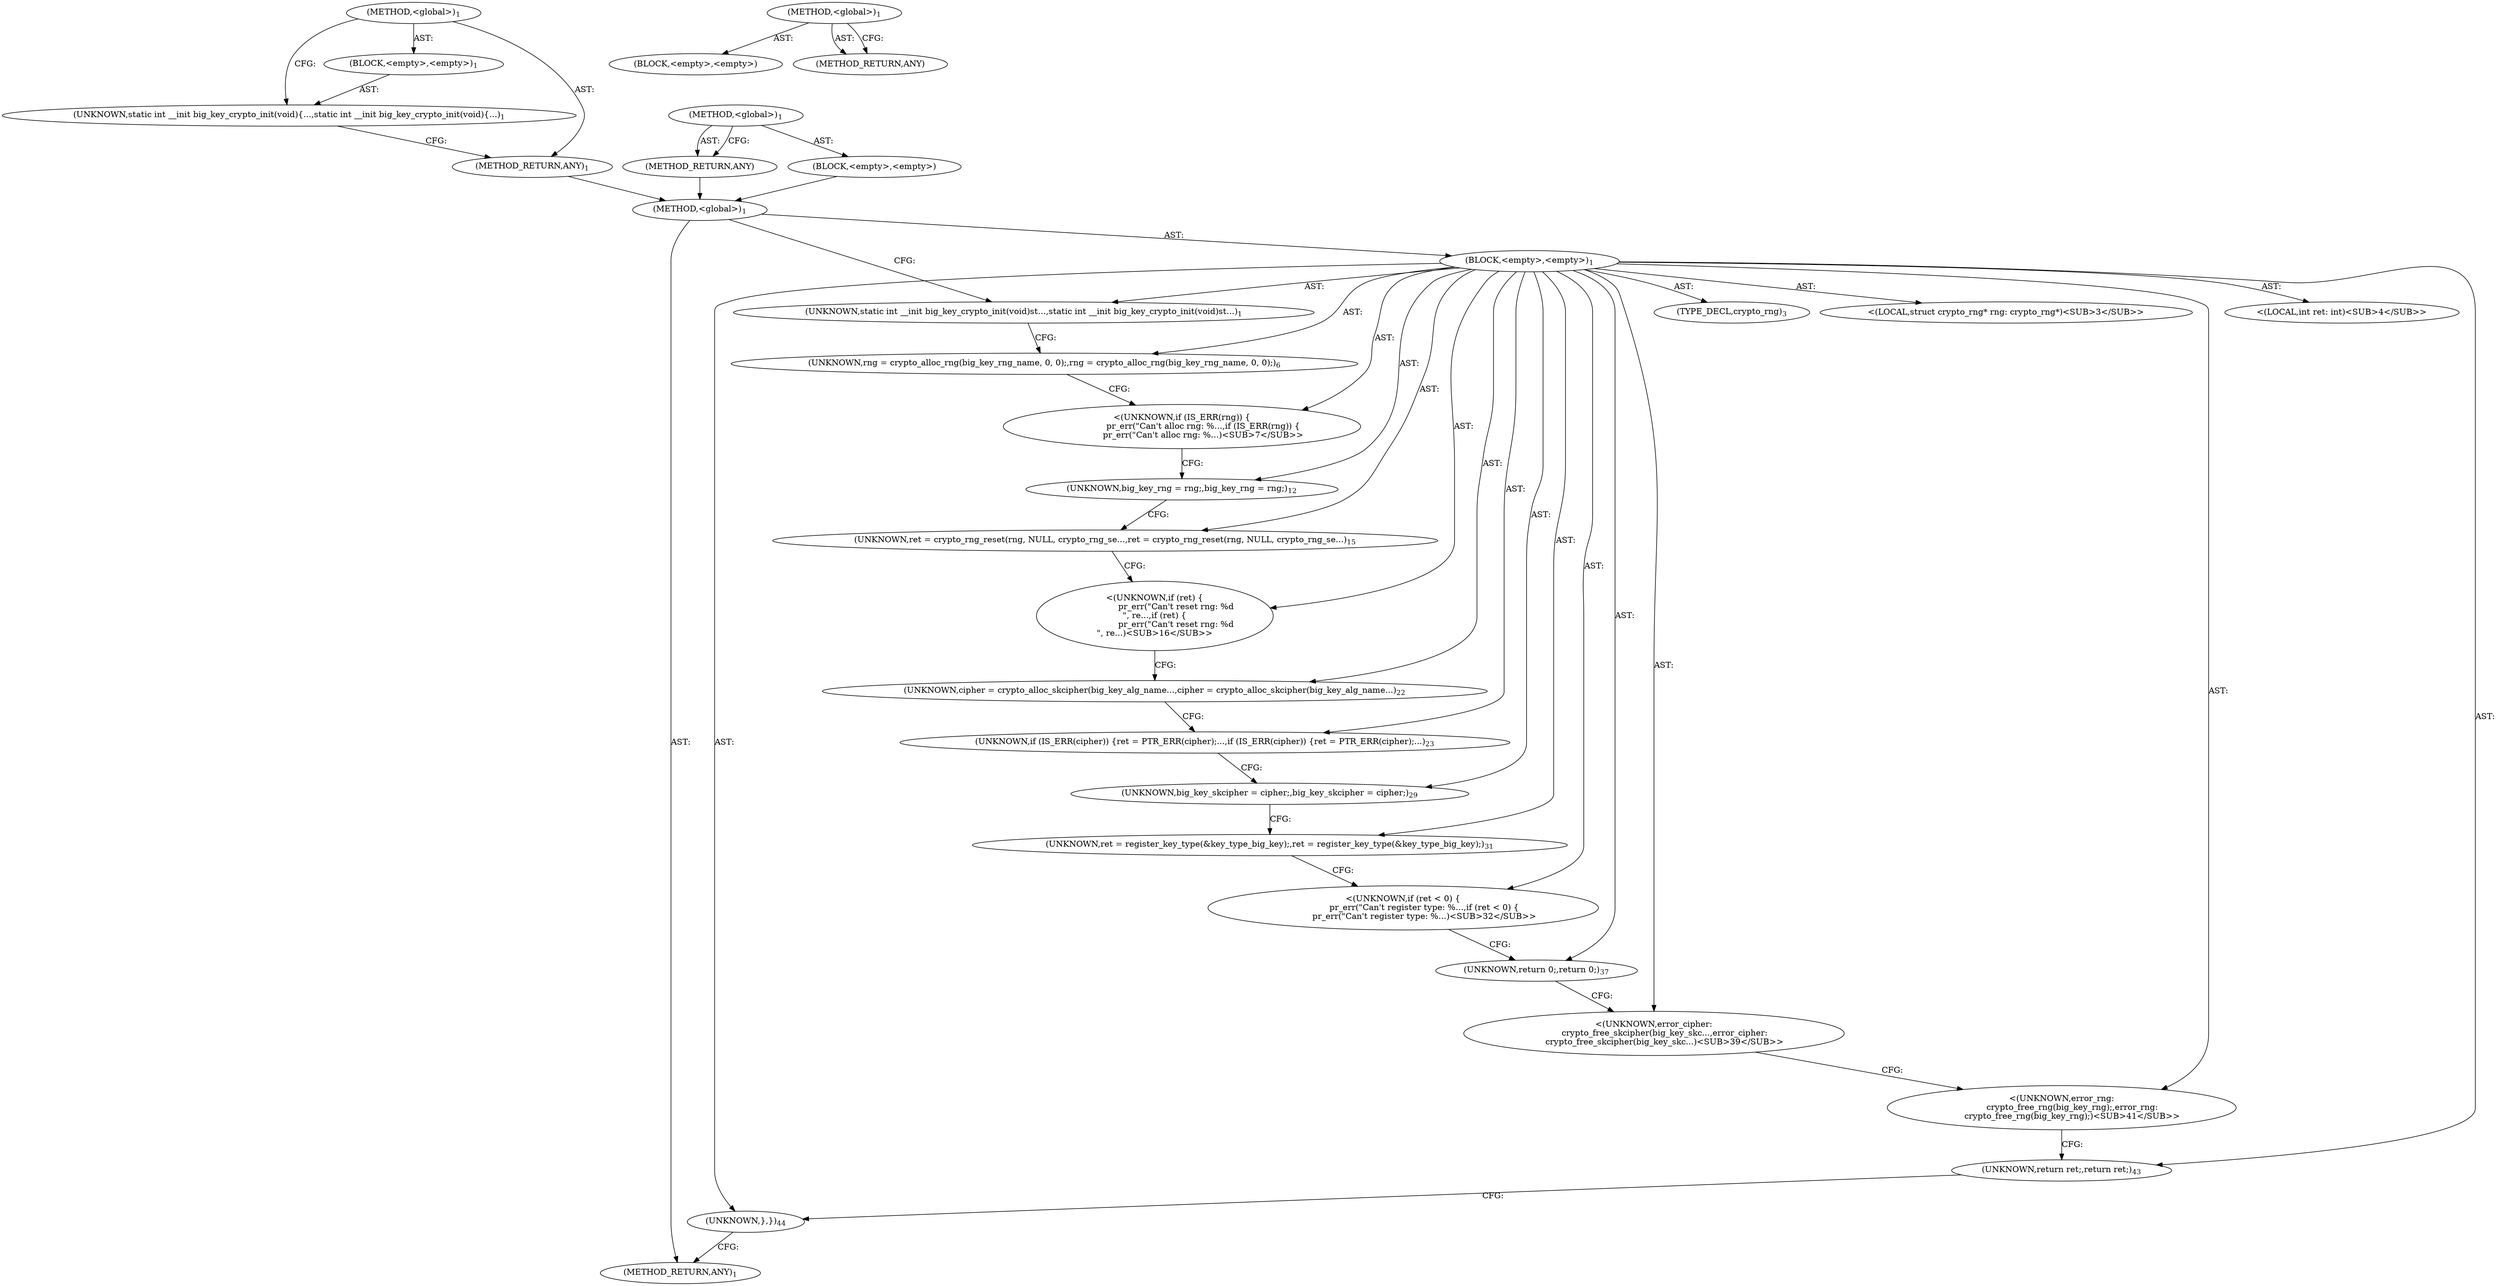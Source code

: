 digraph "&lt;global&gt;" {
vulnerable_6 [label=<(METHOD,&lt;global&gt;)<SUB>1</SUB>>];
vulnerable_7 [label=<(BLOCK,&lt;empty&gt;,&lt;empty&gt;)<SUB>1</SUB>>];
vulnerable_8 [label=<(UNKNOWN,static int __init big_key_crypto_init(void)
{
	...,static int __init big_key_crypto_init(void)
{
	...)<SUB>1</SUB>>];
vulnerable_9 [label=<(METHOD_RETURN,ANY)<SUB>1</SUB>>];
vulnerable_14 [label=<(METHOD,&lt;global&gt;)<SUB>1</SUB>>];
vulnerable_15 [label=<(BLOCK,&lt;empty&gt;,&lt;empty&gt;)>];
vulnerable_16 [label=<(METHOD_RETURN,ANY)>];
fixed_6 [label=<(METHOD,&lt;global&gt;)<SUB>1</SUB>>];
fixed_7 [label=<(BLOCK,&lt;empty&gt;,&lt;empty&gt;)<SUB>1</SUB>>];
fixed_8 [label=<(UNKNOWN,static int __init big_key_crypto_init(void)
	st...,static int __init big_key_crypto_init(void)
	st...)<SUB>1</SUB>>];
fixed_9 [label=<(TYPE_DECL,crypto_rng)<SUB>3</SUB>>];
fixed_10 [label="<(LOCAL,struct crypto_rng* rng: crypto_rng*)<SUB>3</SUB>>"];
fixed_11 [label="<(LOCAL,int ret: int)<SUB>4</SUB>>"];
fixed_12 [label=<(UNKNOWN,rng = crypto_alloc_rng(big_key_rng_name, 0, 0);,rng = crypto_alloc_rng(big_key_rng_name, 0, 0);)<SUB>6</SUB>>];
fixed_13 [label="<(UNKNOWN,if (IS_ERR(rng)) {
		pr_err(&quot;Can't alloc rng: %...,if (IS_ERR(rng)) {
		pr_err(&quot;Can't alloc rng: %...)<SUB>7</SUB>>"];
fixed_14 [label=<(UNKNOWN,big_key_rng = rng;,big_key_rng = rng;)<SUB>12</SUB>>];
fixed_15 [label=<(UNKNOWN,ret = crypto_rng_reset(rng, NULL, crypto_rng_se...,ret = crypto_rng_reset(rng, NULL, crypto_rng_se...)<SUB>15</SUB>>];
fixed_16 [label="<(UNKNOWN,if (ret) {
		pr_err(&quot;Can't reset rng: %d\n&quot;, re...,if (ret) {
		pr_err(&quot;Can't reset rng: %d\n&quot;, re...)<SUB>16</SUB>>"];
fixed_17 [label=<(UNKNOWN,cipher = crypto_alloc_skcipher(big_key_alg_name...,cipher = crypto_alloc_skcipher(big_key_alg_name...)<SUB>22</SUB>>];
fixed_18 [label=<(UNKNOWN,if (IS_ERR(cipher)) {
		ret = PTR_ERR(cipher);
...,if (IS_ERR(cipher)) {
		ret = PTR_ERR(cipher);
...)<SUB>23</SUB>>];
fixed_19 [label=<(UNKNOWN,big_key_skcipher = cipher;,big_key_skcipher = cipher;)<SUB>29</SUB>>];
fixed_20 [label=<(UNKNOWN,ret = register_key_type(&amp;key_type_big_key);,ret = register_key_type(&amp;key_type_big_key);)<SUB>31</SUB>>];
fixed_21 [label="<(UNKNOWN,if (ret &lt; 0) {
		pr_err(&quot;Can't register type: %...,if (ret &lt; 0) {
		pr_err(&quot;Can't register type: %...)<SUB>32</SUB>>"];
fixed_22 [label=<(UNKNOWN,return 0;,return 0;)<SUB>37</SUB>>];
fixed_23 [label="<(UNKNOWN,error_cipher:
	crypto_free_skcipher(big_key_skc...,error_cipher:
	crypto_free_skcipher(big_key_skc...)<SUB>39</SUB>>"];
fixed_24 [label="<(UNKNOWN,error_rng:
 	crypto_free_rng(big_key_rng);,error_rng:
 	crypto_free_rng(big_key_rng);)<SUB>41</SUB>>"];
fixed_25 [label=<(UNKNOWN,return ret;,return ret;)<SUB>43</SUB>>];
fixed_26 [label=<(UNKNOWN,},})<SUB>44</SUB>>];
fixed_27 [label=<(METHOD_RETURN,ANY)<SUB>1</SUB>>];
fixed_39 [label=<(METHOD,&lt;global&gt;)<SUB>1</SUB>>];
fixed_40 [label=<(BLOCK,&lt;empty&gt;,&lt;empty&gt;)>];
fixed_41 [label=<(METHOD_RETURN,ANY)>];
vulnerable_6 -> vulnerable_7  [key=0, label="AST: "];
vulnerable_6 -> vulnerable_9  [key=0, label="AST: "];
vulnerable_6 -> vulnerable_8  [key=0, label="CFG: "];
vulnerable_7 -> vulnerable_8  [key=0, label="AST: "];
vulnerable_8 -> vulnerable_9  [key=0, label="CFG: "];
vulnerable_9 -> fixed_6  [key=0];
vulnerable_14 -> vulnerable_15  [key=0, label="AST: "];
vulnerable_14 -> vulnerable_16  [key=0, label="AST: "];
vulnerable_14 -> vulnerable_16  [key=1, label="CFG: "];
vulnerable_15 -> fixed_6  [key=0];
vulnerable_16 -> fixed_6  [key=0];
fixed_6 -> fixed_7  [key=0, label="AST: "];
fixed_6 -> fixed_27  [key=0, label="AST: "];
fixed_6 -> fixed_8  [key=0, label="CFG: "];
fixed_7 -> fixed_8  [key=0, label="AST: "];
fixed_7 -> fixed_9  [key=0, label="AST: "];
fixed_7 -> fixed_10  [key=0, label="AST: "];
fixed_7 -> fixed_11  [key=0, label="AST: "];
fixed_7 -> fixed_12  [key=0, label="AST: "];
fixed_7 -> fixed_13  [key=0, label="AST: "];
fixed_7 -> fixed_14  [key=0, label="AST: "];
fixed_7 -> fixed_15  [key=0, label="AST: "];
fixed_7 -> fixed_16  [key=0, label="AST: "];
fixed_7 -> fixed_17  [key=0, label="AST: "];
fixed_7 -> fixed_18  [key=0, label="AST: "];
fixed_7 -> fixed_19  [key=0, label="AST: "];
fixed_7 -> fixed_20  [key=0, label="AST: "];
fixed_7 -> fixed_21  [key=0, label="AST: "];
fixed_7 -> fixed_22  [key=0, label="AST: "];
fixed_7 -> fixed_23  [key=0, label="AST: "];
fixed_7 -> fixed_24  [key=0, label="AST: "];
fixed_7 -> fixed_25  [key=0, label="AST: "];
fixed_7 -> fixed_26  [key=0, label="AST: "];
fixed_8 -> fixed_12  [key=0, label="CFG: "];
fixed_12 -> fixed_13  [key=0, label="CFG: "];
fixed_13 -> fixed_14  [key=0, label="CFG: "];
fixed_14 -> fixed_15  [key=0, label="CFG: "];
fixed_15 -> fixed_16  [key=0, label="CFG: "];
fixed_16 -> fixed_17  [key=0, label="CFG: "];
fixed_17 -> fixed_18  [key=0, label="CFG: "];
fixed_18 -> fixed_19  [key=0, label="CFG: "];
fixed_19 -> fixed_20  [key=0, label="CFG: "];
fixed_20 -> fixed_21  [key=0, label="CFG: "];
fixed_21 -> fixed_22  [key=0, label="CFG: "];
fixed_22 -> fixed_23  [key=0, label="CFG: "];
fixed_23 -> fixed_24  [key=0, label="CFG: "];
fixed_24 -> fixed_25  [key=0, label="CFG: "];
fixed_25 -> fixed_26  [key=0, label="CFG: "];
fixed_26 -> fixed_27  [key=0, label="CFG: "];
fixed_39 -> fixed_40  [key=0, label="AST: "];
fixed_39 -> fixed_41  [key=0, label="AST: "];
fixed_39 -> fixed_41  [key=1, label="CFG: "];
}
